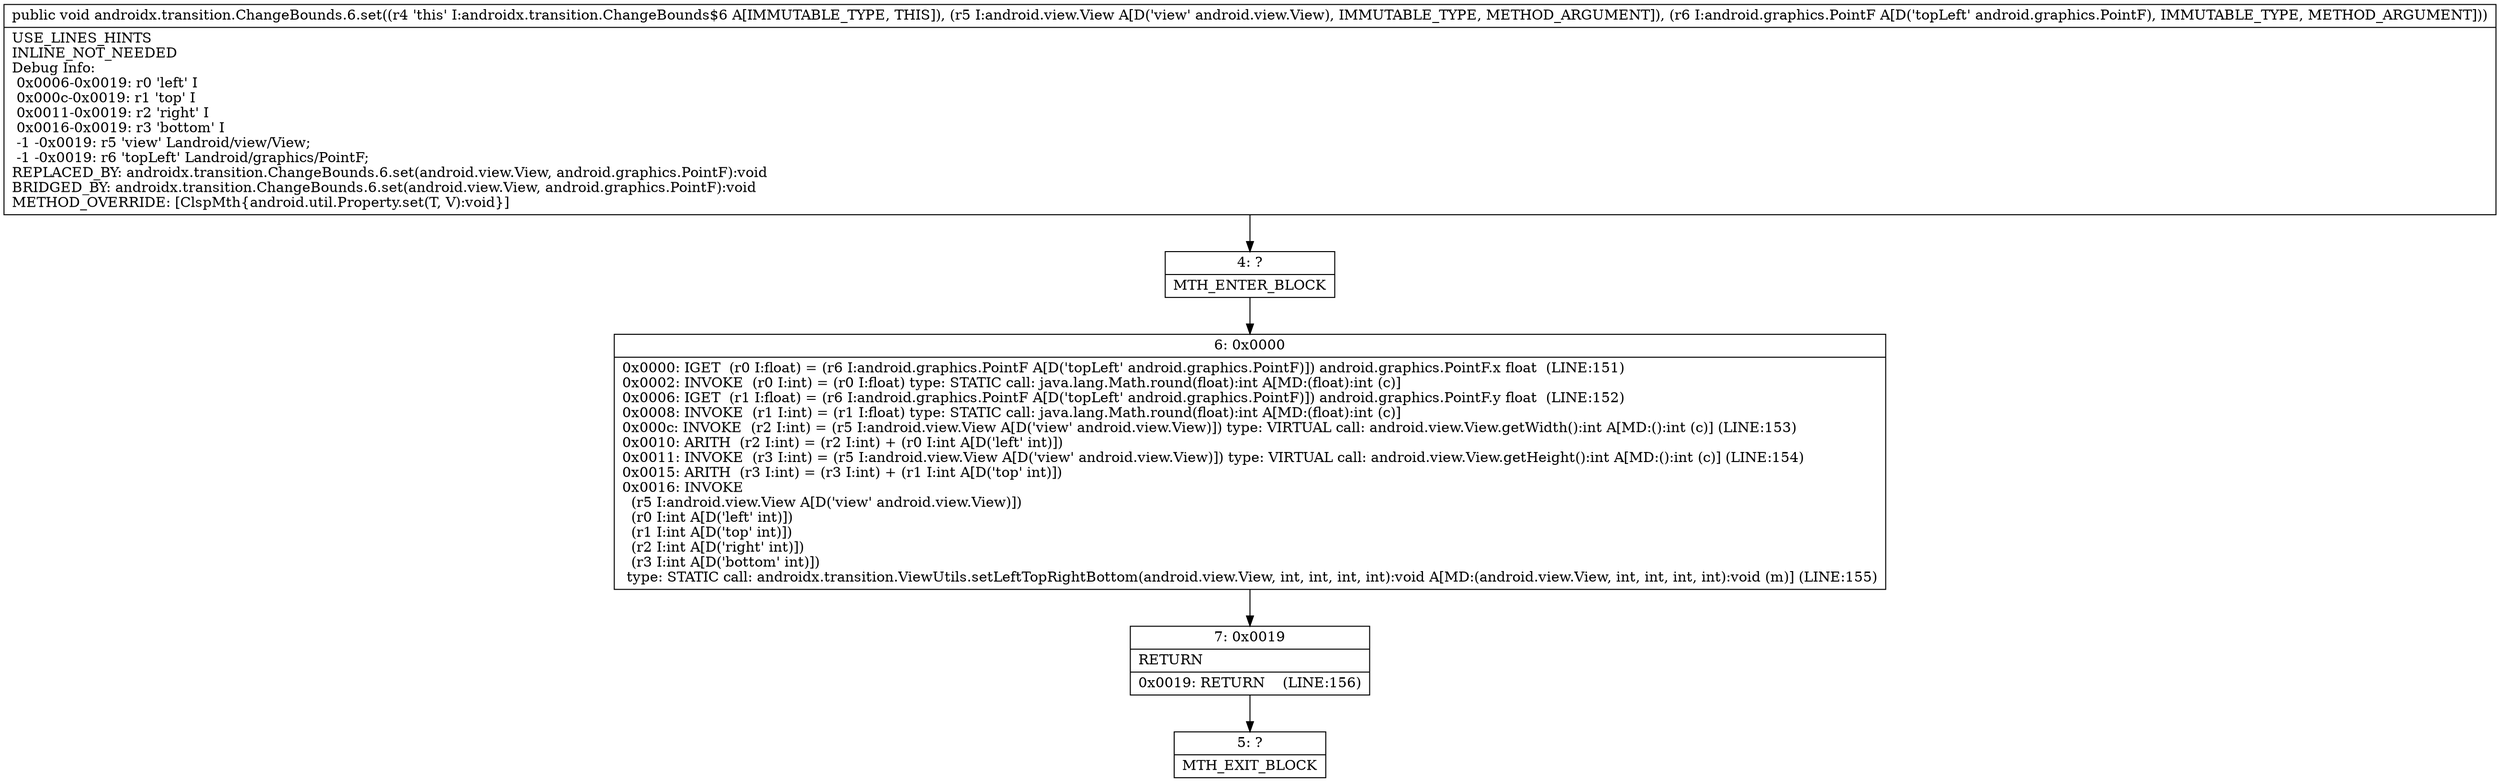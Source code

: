 digraph "CFG forandroidx.transition.ChangeBounds.6.set(Landroid\/view\/View;Landroid\/graphics\/PointF;)V" {
Node_4 [shape=record,label="{4\:\ ?|MTH_ENTER_BLOCK\l}"];
Node_6 [shape=record,label="{6\:\ 0x0000|0x0000: IGET  (r0 I:float) = (r6 I:android.graphics.PointF A[D('topLeft' android.graphics.PointF)]) android.graphics.PointF.x float  (LINE:151)\l0x0002: INVOKE  (r0 I:int) = (r0 I:float) type: STATIC call: java.lang.Math.round(float):int A[MD:(float):int (c)]\l0x0006: IGET  (r1 I:float) = (r6 I:android.graphics.PointF A[D('topLeft' android.graphics.PointF)]) android.graphics.PointF.y float  (LINE:152)\l0x0008: INVOKE  (r1 I:int) = (r1 I:float) type: STATIC call: java.lang.Math.round(float):int A[MD:(float):int (c)]\l0x000c: INVOKE  (r2 I:int) = (r5 I:android.view.View A[D('view' android.view.View)]) type: VIRTUAL call: android.view.View.getWidth():int A[MD:():int (c)] (LINE:153)\l0x0010: ARITH  (r2 I:int) = (r2 I:int) + (r0 I:int A[D('left' int)]) \l0x0011: INVOKE  (r3 I:int) = (r5 I:android.view.View A[D('view' android.view.View)]) type: VIRTUAL call: android.view.View.getHeight():int A[MD:():int (c)] (LINE:154)\l0x0015: ARITH  (r3 I:int) = (r3 I:int) + (r1 I:int A[D('top' int)]) \l0x0016: INVOKE  \l  (r5 I:android.view.View A[D('view' android.view.View)])\l  (r0 I:int A[D('left' int)])\l  (r1 I:int A[D('top' int)])\l  (r2 I:int A[D('right' int)])\l  (r3 I:int A[D('bottom' int)])\l type: STATIC call: androidx.transition.ViewUtils.setLeftTopRightBottom(android.view.View, int, int, int, int):void A[MD:(android.view.View, int, int, int, int):void (m)] (LINE:155)\l}"];
Node_7 [shape=record,label="{7\:\ 0x0019|RETURN\l|0x0019: RETURN    (LINE:156)\l}"];
Node_5 [shape=record,label="{5\:\ ?|MTH_EXIT_BLOCK\l}"];
MethodNode[shape=record,label="{public void androidx.transition.ChangeBounds.6.set((r4 'this' I:androidx.transition.ChangeBounds$6 A[IMMUTABLE_TYPE, THIS]), (r5 I:android.view.View A[D('view' android.view.View), IMMUTABLE_TYPE, METHOD_ARGUMENT]), (r6 I:android.graphics.PointF A[D('topLeft' android.graphics.PointF), IMMUTABLE_TYPE, METHOD_ARGUMENT]))  | USE_LINES_HINTS\lINLINE_NOT_NEEDED\lDebug Info:\l  0x0006\-0x0019: r0 'left' I\l  0x000c\-0x0019: r1 'top' I\l  0x0011\-0x0019: r2 'right' I\l  0x0016\-0x0019: r3 'bottom' I\l  \-1 \-0x0019: r5 'view' Landroid\/view\/View;\l  \-1 \-0x0019: r6 'topLeft' Landroid\/graphics\/PointF;\lREPLACED_BY: androidx.transition.ChangeBounds.6.set(android.view.View, android.graphics.PointF):void\lBRIDGED_BY: androidx.transition.ChangeBounds.6.set(android.view.View, android.graphics.PointF):void\lMETHOD_OVERRIDE: [ClspMth\{android.util.Property.set(T, V):void\}]\l}"];
MethodNode -> Node_4;Node_4 -> Node_6;
Node_6 -> Node_7;
Node_7 -> Node_5;
}

